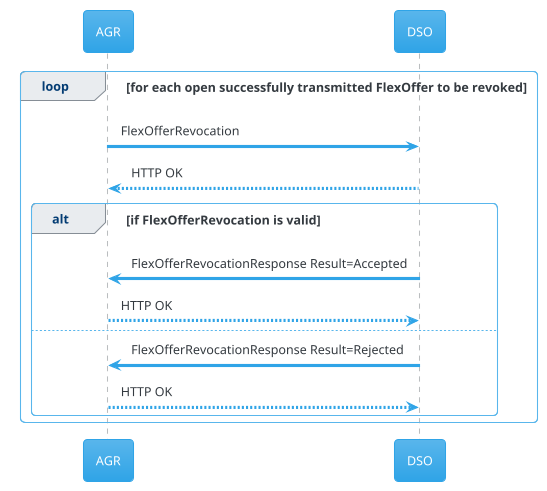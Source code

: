 @startuml
!theme cerulean

participant AGR
participant DSO

loop for each open successfully transmitted FlexOffer to be revoked
    AGR -> DSO: FlexOfferRevocation
    AGR <-- DSO: HTTP OK

    alt if FlexOfferRevocation is valid
        AGR <- DSO: FlexOfferRevocationResponse Result=Accepted
        AGR --> DSO: HTTP OK
    else
        AGR <- DSO: FlexOfferRevocationResponse Result=Rejected
        AGR --> DSO: HTTP OK
    end
end

@enduml